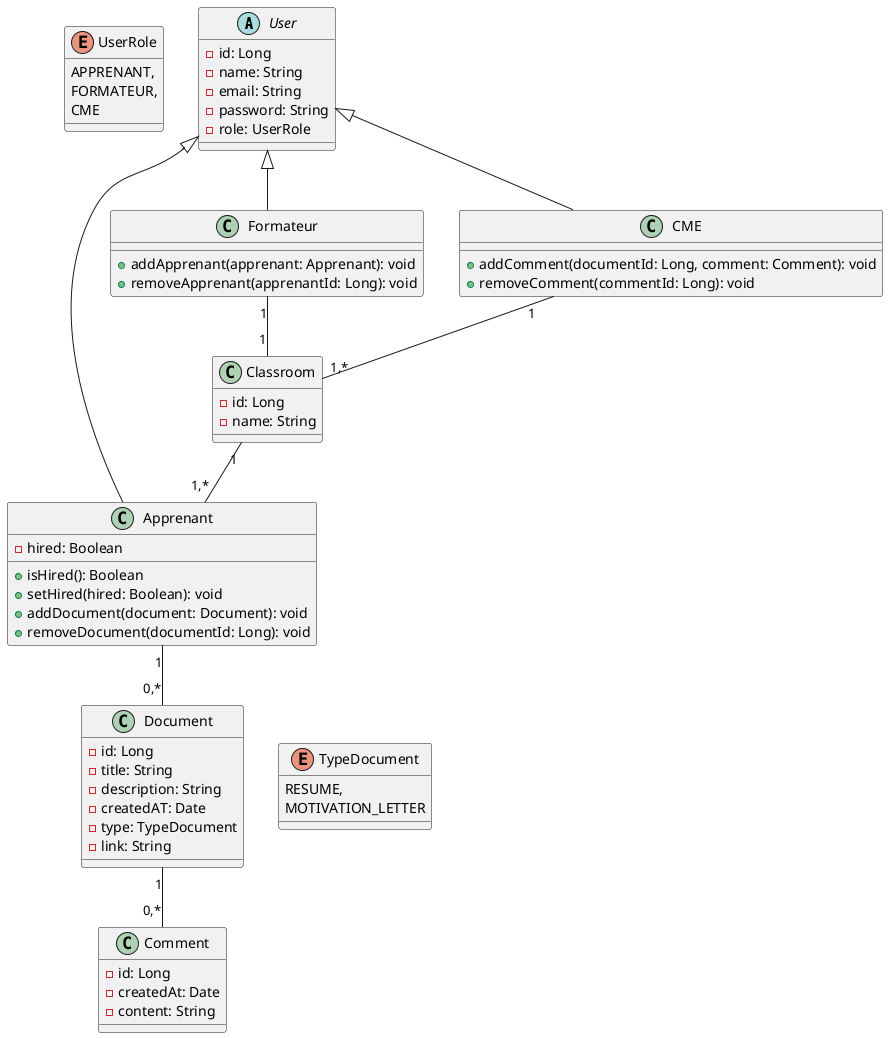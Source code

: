 @startuml

abstract class User {
    - id: Long
    - name: String
    - email: String
    - password: String
    - role: UserRole
}

enum UserRole {
    APPRENANT,
    FORMATEUR,
    CME
}

class Apprenant extends User {
    - hired: Boolean
    + isHired(): Boolean
    + setHired(hired: Boolean): void
    + addDocument(document: Document): void
    + removeDocument(documentId: Long): void
}

class Formateur extends User {
    + addApprenant(apprenant: Apprenant): void
    + removeApprenant(apprenantId: Long): void
}

class CME extends User {
    + addComment(documentId: Long, comment: Comment): void
    + removeComment(commentId: Long): void
}

class Classroom {
    - id: Long
    - name: String
}

class Document {
    - id: Long
    - title: String
    - description: String
    - createdAT: Date
    - type: TypeDocument
    - link: String
}

enum TypeDocument {
    RESUME,
    MOTIVATION_LETTER
}

class Comment {
    - id: Long
    - createdAt: Date
    - content: String
}

User -[hidden]left- UserRole

Document -[hidden]right- TypeDocument

Apprenant "1" -- "0,*" Document

Classroom "1" -- "1,*" Apprenant

Formateur "1" -- "1" Classroom

CME "1" -- "1,*" Classroom

Document "1" -- "0,*" Comment

@enduml